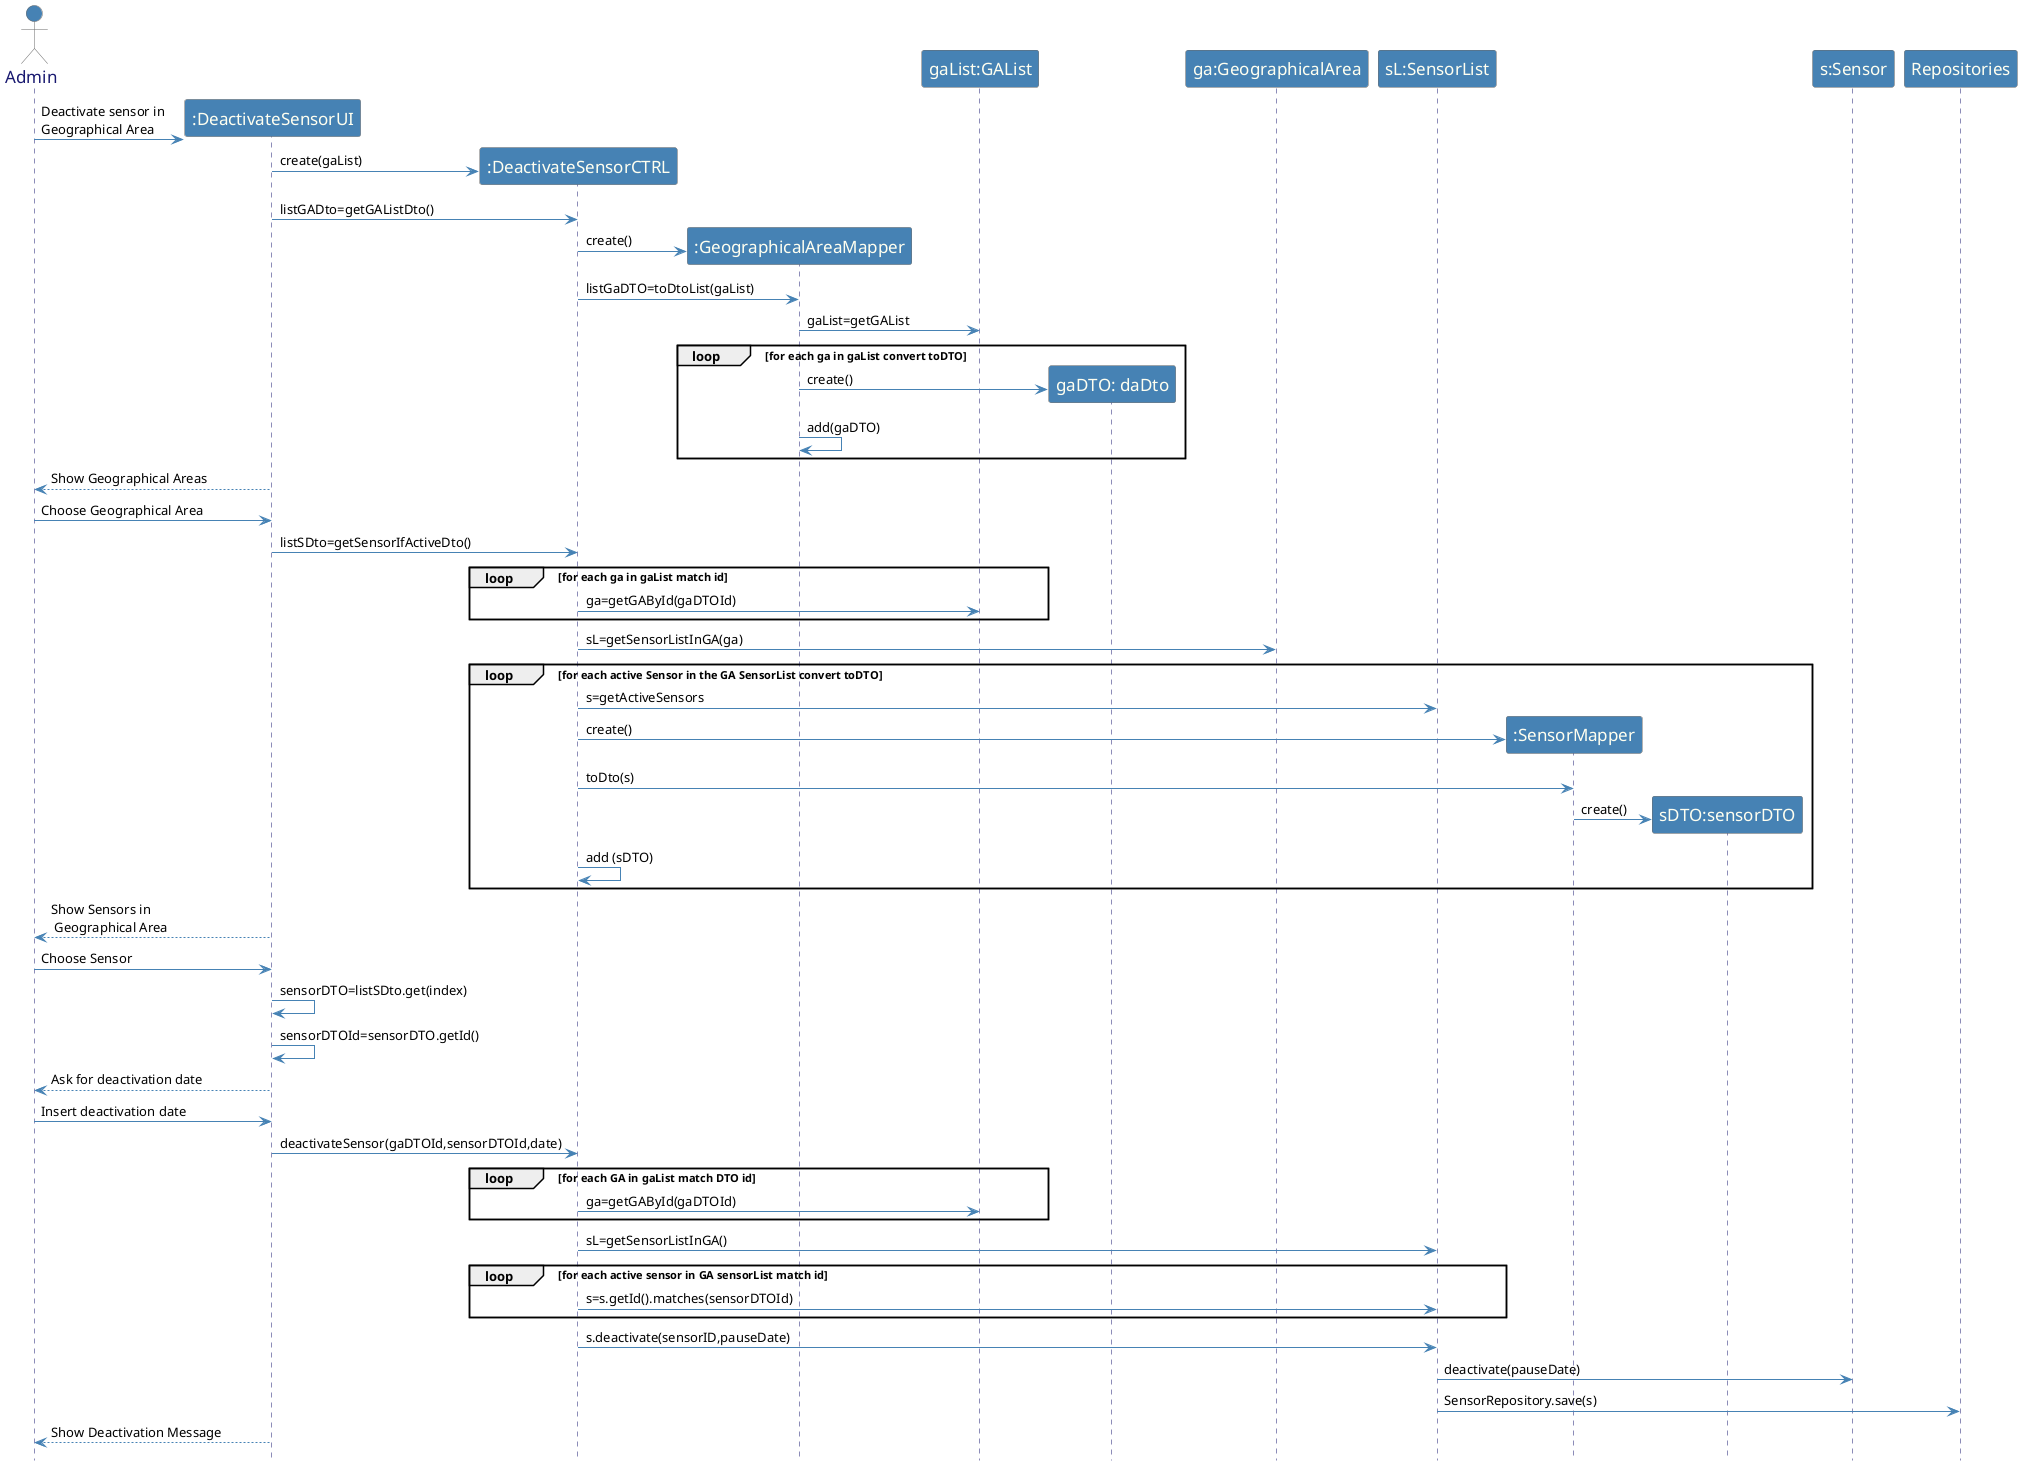 @startuml
hidefootbox

skinparam sequence {
	ArrowColor SteelBlue
	ActorBorderColor Dimgray
	LifeLineBorderColor MidnightBlue
	LifeLineBackgroundColor #A9DCDF

	ParticipantBorderColor Dimgray
	ParticipantBackgroundColor SteelBlue
	ParticipantFontName Calibri Bold
	ParticipantFontSize 17
	ParticipantFontColor Ivory

	ActorBackgroundColor SteelBlue
	ActorFontColor MidnightBlue
	ActorFontSize 17
	ActorFontName Aapex

}

skinparam note {
BorderColor SteelBlue
}



actor Admin

create ":DeactivateSensorUI"
Admin -> ":DeactivateSensorUI":  Deactivate sensor in \nGeographical Area
create ":DeactivateSensorCTRL"
":DeactivateSensorUI" -> ":DeactivateSensorCTRL": create(gaList)

":DeactivateSensorUI" -> ":DeactivateSensorCTRL": listGADto=getGAListDto()

create ":GeographicalAreaMapper"
":DeactivateSensorCTRL"->":GeographicalAreaMapper":create()
":DeactivateSensorCTRL"->":GeographicalAreaMapper":listGaDTO=toDtoList(gaList)
":GeographicalAreaMapper" -> "gaList:GAList": gaList=getGAList

loop for each ga in gaList convert toDTO
create "gaDTO: daDto"
":GeographicalAreaMapper"->"gaDTO: daDto":create()
":GeographicalAreaMapper"->":GeographicalAreaMapper":add(gaDTO)
end

Admin <-- ":DeactivateSensorUI": Show Geographical Areas
Admin -> ":DeactivateSensorUI": Choose Geographical Area


":DeactivateSensorUI" -> ":DeactivateSensorCTRL": listSDto=getSensorIfActiveDto()
loop for each ga in gaList match id
":DeactivateSensorCTRL"->"gaList:GAList": ga=getGAById(gaDTOId)
end

":DeactivateSensorCTRL"->"ga:GeographicalArea":sL=getSensorListInGA(ga)

loop for each active Sensor in the GA SensorList convert toDTO
":DeactivateSensorCTRL" -> "sL:SensorList":s=getActiveSensors
create ":SensorMapper"
":DeactivateSensorCTRL"->":SensorMapper":create()
":DeactivateSensorCTRL"->":SensorMapper":toDto(s)
create "sDTO:sensorDTO"
":SensorMapper"->"sDTO:sensorDTO":create()
":DeactivateSensorCTRL" -> ":DeactivateSensorCTRL":add (sDTO)
end

Admin <-- ":DeactivateSensorUI": Show Sensors in\n Geographical Area
Admin -> ":DeactivateSensorUI": Choose Sensor

":DeactivateSensorUI" -> ":DeactivateSensorUI":sensorDTO=listSDto.get(index)
":DeactivateSensorUI" -> ":DeactivateSensorUI":sensorDTOId=sensorDTO.getId()

Admin <-- ":DeactivateSensorUI": Ask for deactivation date
Admin -> ":DeactivateSensorUI": Insert deactivation date

":DeactivateSensorUI" -> ":DeactivateSensorCTRL":deactivateSensor(gaDTOId,sensorDTOId,date)

loop for each GA in gaList match DTO id
":DeactivateSensorCTRL"->"gaList:GAList": ga=getGAById(gaDTOId)
end
":DeactivateSensorCTRL"->"sL:SensorList": sL=getSensorListInGA()
loop for each active sensor in GA sensorList match id
":DeactivateSensorCTRL"->"sL:SensorList": s=s.getId().matches(sensorDTOId)
end
":DeactivateSensorCTRL"->"sL:SensorList":s.deactivate(sensorID,pauseDate)
"sL:SensorList"->"s:Sensor":deactivate(pauseDate)
"sL:SensorList" -> Repositories:SensorRepository.save(s)


Admin <-- ":DeactivateSensorUI": Show Deactivation Message

@enduml